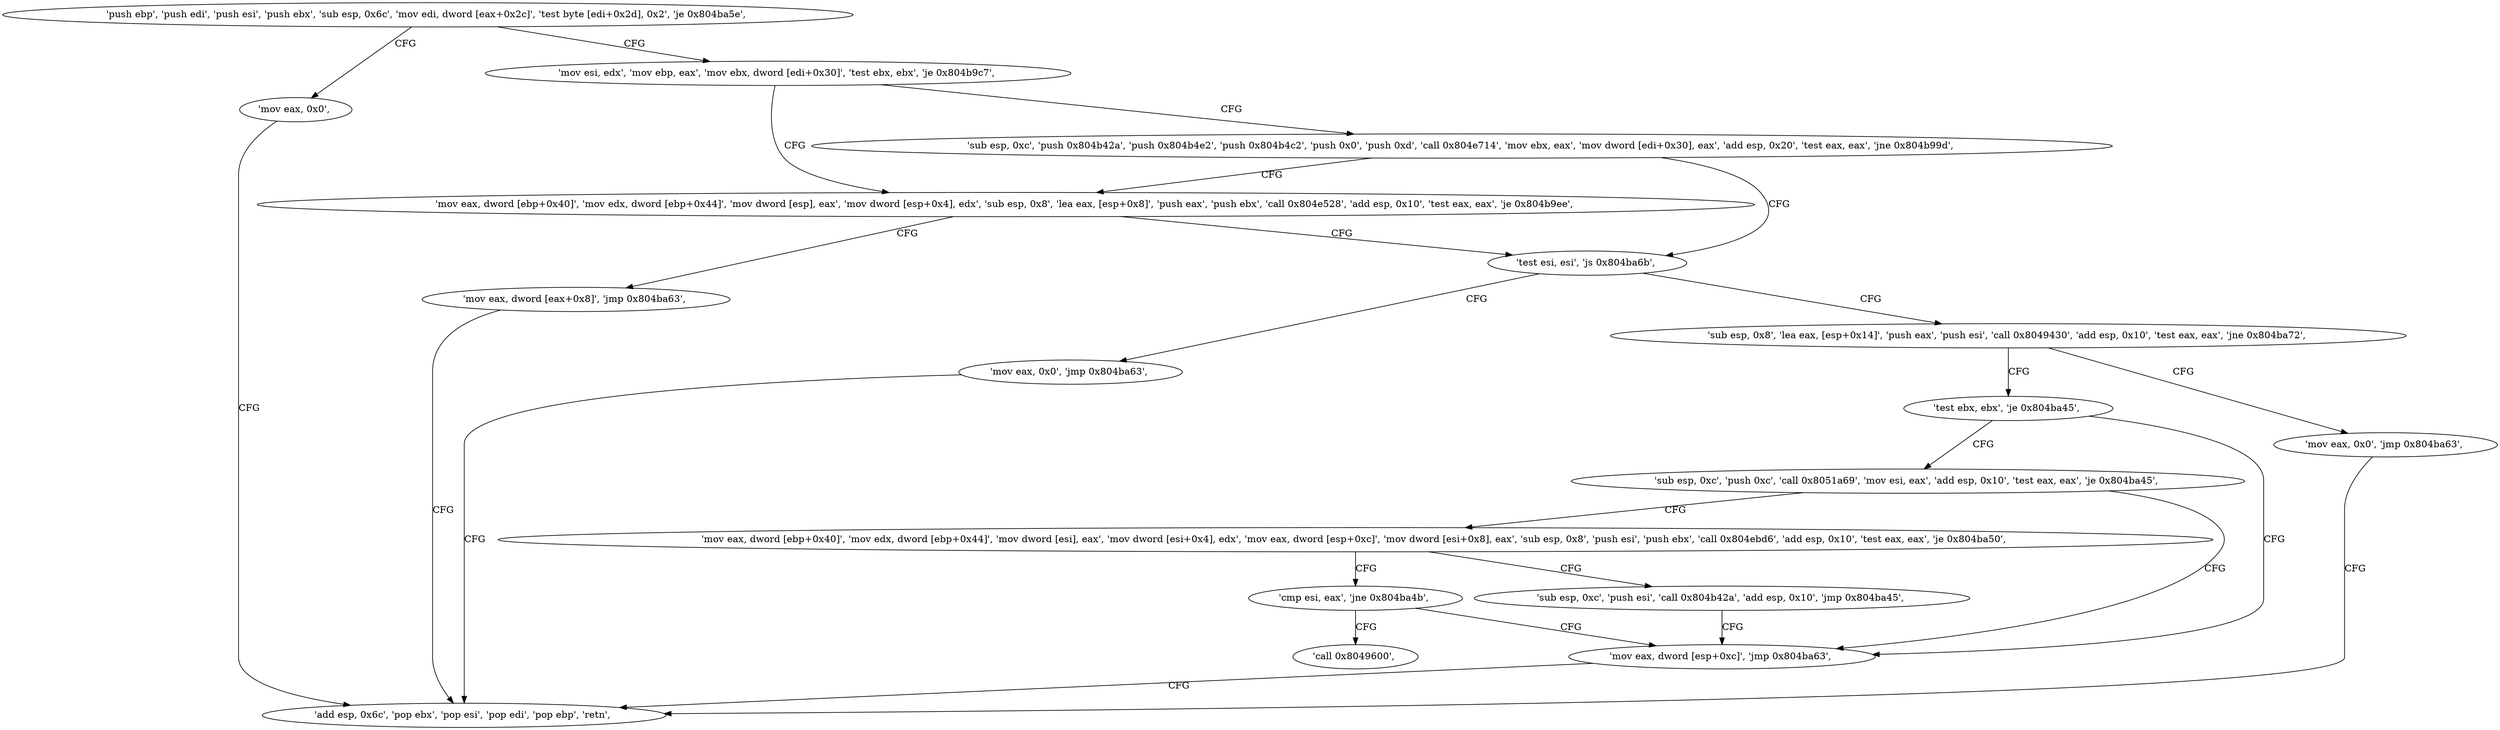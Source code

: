 digraph "func" {
"134527358" [label = "'push ebp', 'push edi', 'push esi', 'push ebx', 'sub esp, 0x6c', 'mov edi, dword [eax+0x2c]', 'test byte [edi+0x2d], 0x2', 'je 0x804ba5e', " ]
"134527582" [label = "'mov eax, 0x0', " ]
"134527378" [label = "'mov esi, edx', 'mov ebp, eax', 'mov ebx, dword [edi+0x30]', 'test ebx, ebx', 'je 0x804b9c7', " ]
"134527587" [label = "'add esp, 0x6c', 'pop ebx', 'pop esi', 'pop edi', 'pop ebp', 'retn', " ]
"134527431" [label = "'sub esp, 0xc', 'push 0x804b42a', 'push 0x804b4e2', 'push 0x804b4c2', 'push 0x0', 'push 0xd', 'call 0x804e714', 'mov ebx, eax', 'mov dword [edi+0x30], eax', 'add esp, 0x20', 'test eax, eax', 'jne 0x804b99d', " ]
"134527389" [label = "'mov eax, dword [ebp+0x40]', 'mov edx, dword [ebp+0x44]', 'mov dword [esp], eax', 'mov dword [esp+0x4], edx', 'sub esp, 0x8', 'lea eax, [esp+0x8]', 'push eax', 'push ebx', 'call 0x804e528', 'add esp, 0x10', 'test eax, eax', 'je 0x804b9ee', " ]
"134527470" [label = "'test esi, esi', 'js 0x804ba6b', " ]
"134527423" [label = "'mov eax, dword [eax+0x8]', 'jmp 0x804ba63', " ]
"134527595" [label = "'mov eax, 0x0', 'jmp 0x804ba63', " ]
"134527474" [label = "'sub esp, 0x8', 'lea eax, [esp+0x14]', 'push eax', 'push esi', 'call 0x8049430', 'add esp, 0x10', 'test eax, eax', 'jne 0x804ba72', " ]
"134527602" [label = "'mov eax, 0x0', 'jmp 0x804ba63', " ]
"134527495" [label = "'test ebx, ebx', 'je 0x804ba45', " ]
"134527557" [label = "'mov eax, dword [esp+0xc]', 'jmp 0x804ba63', " ]
"134527499" [label = "'sub esp, 0xc', 'push 0xc', 'call 0x8051a69', 'mov esi, eax', 'add esp, 0x10', 'test eax, eax', 'je 0x804ba45', " ]
"134527518" [label = "'mov eax, dword [ebp+0x40]', 'mov edx, dword [ebp+0x44]', 'mov dword [esi], eax', 'mov dword [esi+0x4], edx', 'mov eax, dword [esp+0xc]', 'mov dword [esi+0x8], eax', 'sub esp, 0x8', 'push esi', 'push ebx', 'call 0x804ebd6', 'add esp, 0x10', 'test eax, eax', 'je 0x804ba50', " ]
"134527568" [label = "'sub esp, 0xc', 'push esi', 'call 0x804b42a', 'add esp, 0x10', 'jmp 0x804ba45', " ]
"134527553" [label = "'cmp esi, eax', 'jne 0x804ba4b', " ]
"134527563" [label = "'call 0x8049600', " ]
"134527358" -> "134527582" [ label = "CFG" ]
"134527358" -> "134527378" [ label = "CFG" ]
"134527582" -> "134527587" [ label = "CFG" ]
"134527378" -> "134527431" [ label = "CFG" ]
"134527378" -> "134527389" [ label = "CFG" ]
"134527431" -> "134527389" [ label = "CFG" ]
"134527431" -> "134527470" [ label = "CFG" ]
"134527389" -> "134527470" [ label = "CFG" ]
"134527389" -> "134527423" [ label = "CFG" ]
"134527470" -> "134527595" [ label = "CFG" ]
"134527470" -> "134527474" [ label = "CFG" ]
"134527423" -> "134527587" [ label = "CFG" ]
"134527595" -> "134527587" [ label = "CFG" ]
"134527474" -> "134527602" [ label = "CFG" ]
"134527474" -> "134527495" [ label = "CFG" ]
"134527602" -> "134527587" [ label = "CFG" ]
"134527495" -> "134527557" [ label = "CFG" ]
"134527495" -> "134527499" [ label = "CFG" ]
"134527557" -> "134527587" [ label = "CFG" ]
"134527499" -> "134527557" [ label = "CFG" ]
"134527499" -> "134527518" [ label = "CFG" ]
"134527518" -> "134527568" [ label = "CFG" ]
"134527518" -> "134527553" [ label = "CFG" ]
"134527568" -> "134527557" [ label = "CFG" ]
"134527553" -> "134527563" [ label = "CFG" ]
"134527553" -> "134527557" [ label = "CFG" ]
}
